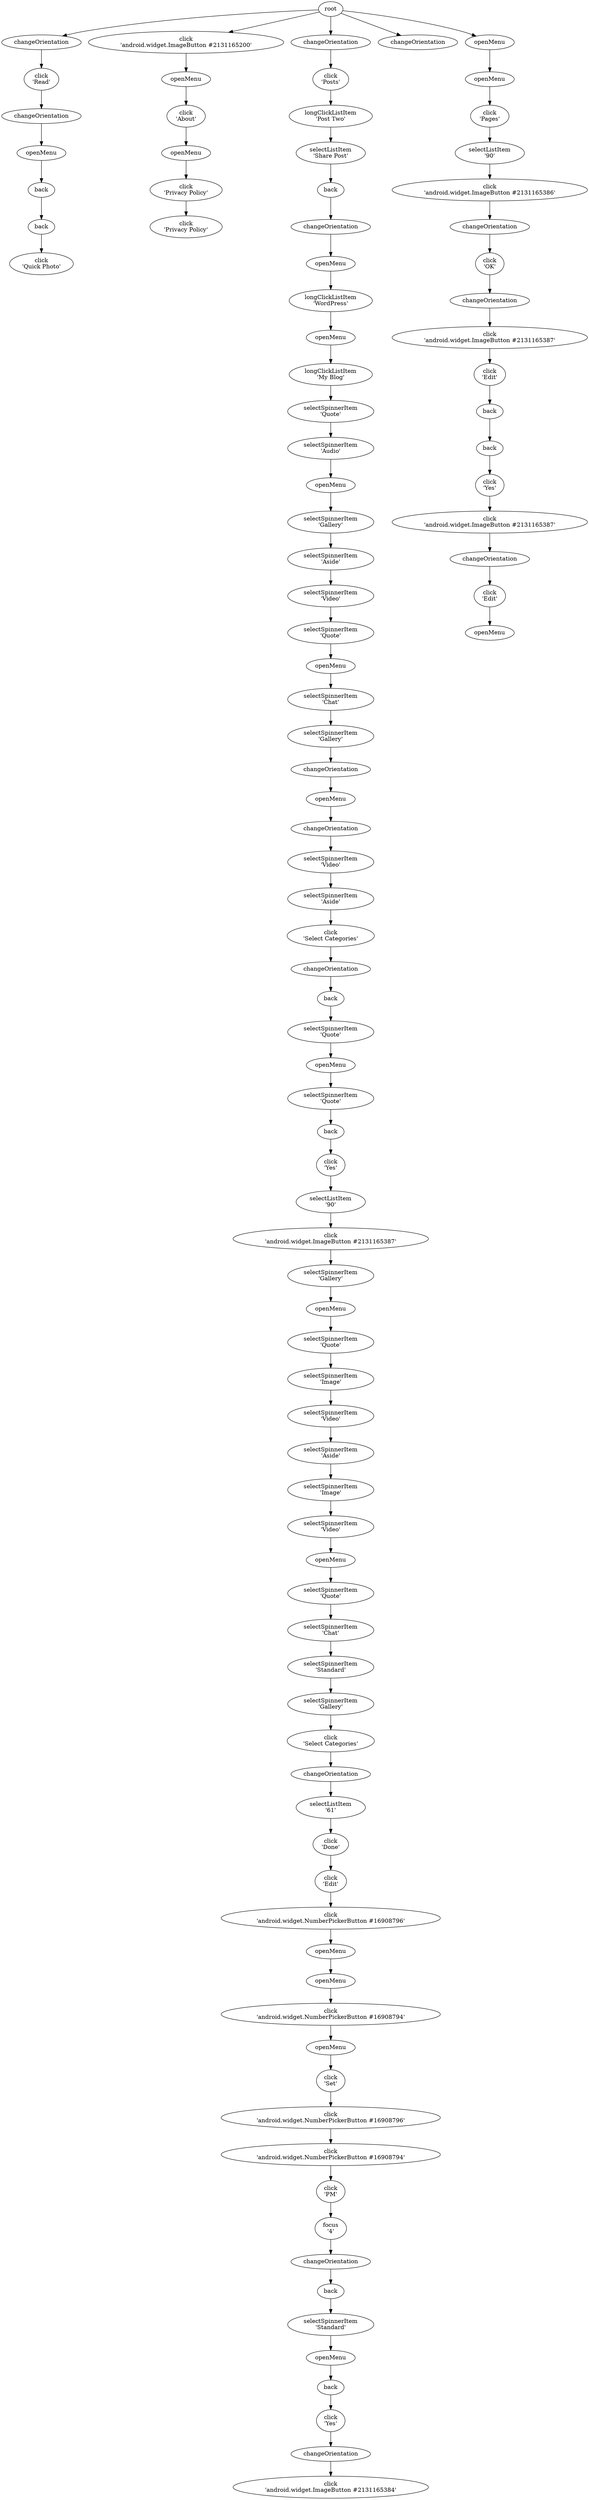 digraph EFG {

## Edges

	root -> e1;
	e1 -> e13;
	e13 -> e21;
	e21 -> e24;
	e24 -> e29;
	e29 -> e33;
	e33 -> e40;
	root -> e52;
	e52 -> e70;
	e70 -> e75;
	e75 -> e83;
	e83 -> e86;
	e86 -> e92;
	root -> e98;
	e98 -> e106;
	e106 -> e121;
	e121 -> e130;
	e130 -> e137;
	e137 -> e142;
	e142 -> e144;
	e144 -> e149;
	e149 -> e158;
	e158 -> e163;
	e163 -> e176;
	e176 -> e188;
	e188 -> e216;
	e216 -> e224;
	e224 -> e238;
	e238 -> e264;
	e264 -> e278;
	e278 -> e301;
	e301 -> e308;
	e308 -> e326;
	e326 -> e353;
	e353 -> e369;
	e369 -> e387;
	e387 -> e400;
	e400 -> e408;
	e408 -> e423;
	e423 -> e441;
	e441 -> e448;
	e448 -> e460;
	e460 -> e483;
	e483 -> e494;
	e494 -> e516;
	e516 -> e519;
	e519 -> e528;
	e528 -> e546;
	e546 -> e559;
	e559 -> e585;
	e585 -> e596;
	e596 -> e611;
	e611 -> e633;
	e633 -> e641;
	e641 -> e662;
	e662 -> e684;
	e684 -> e704;
	e704 -> e715;
	e715 -> e728;
	e728 -> e750;
	e750 -> e763;
	e763 -> e775;
	e775 -> e799;
	e799 -> e800;
	e800 -> e814;
	e814 -> e820;
	e820 -> e837;
	e837 -> e861;
	e861 -> e875;
	e875 -> e877;
	e877 -> e903;
	e903 -> e914;
	e914 -> e921;
	e921 -> e934;
	e934 -> e949;
	e949 -> e956;
	e956 -> e978;
	e978 -> e988;
	e988 -> e1001;
	e1001 -> e1023;
	e1023 -> e1039;
	e1039 -> e1042;
	e1042 -> e1056;
	e1056 -> e1057;
	root -> e1068;
	root -> e1069;
	e1069 -> e1076;
	e1076 -> e1086;
	e1086 -> e1098;
	e1098 -> e1121;
	e1121 -> e1131;
	e1131 -> e1132;
	e1132 -> e1145;
	e1145 -> e1149;
	e1149 -> e1157;
	e1157 -> e1173;
	e1173 -> e1179;
	e1179 -> e1182;
	e1182 -> e1190;
	e1190 -> e1202;
	e1202 -> e1204;
	e1204 -> e1221;

## Nodes

	e92 [label="click\n'Privacy Policy'"];
	e149 [label="longClickListItem\n'WordPress'"];
	e861 [label="openMenu"];
	e1042 [label="click\n'Yes'"];
	e1190 [label="click\n'android.widget.ImageButton #2131165387'"];
	e142 [label="changeOrientation"];
	e86 [label="click\n'Privacy Policy'"];
	e158 [label="openMenu"];
	e144 [label="openMenu"];
	e83 [label="openMenu"];
	e137 [label="back"];
	e400 [label="selectSpinnerItem\n'Video'"];
	e684 [label="selectSpinnerItem\n'Video'"];
	e1057 [label="click\n'android.widget.ImageButton #2131165384'"];
	e1056 [label="changeOrientation"];
	e546 [label="click\n'android.widget.ImageButton #2131165387'"];
	e483 [label="openMenu"];
	e163 [label="longClickListItem\n'My Blog'"];
	e130 [label="selectListItem\n'Share Post'"];
	e408 [label="selectSpinnerItem\n'Aside'"];
	e956 [label="focus\n'4'"];
	e75 [label="click\n'About'"];
	e611 [label="selectSpinnerItem\n'Image'"];
	e13 [label="click\n'Read'"];
	e715 [label="selectSpinnerItem\n'Quote'"];
	e1023 [label="openMenu"];
	e224 [label="selectSpinnerItem\n'Gallery'"];
	e1221 [label="openMenu"];
	e516 [label="back"];
	e494 [label="selectSpinnerItem\n'Quote'"];
	e278 [label="selectSpinnerItem\n'Quote'"];
	e596 [label="selectSpinnerItem\n'Quote'"];
	e988 [label="back"];
	e326 [label="selectSpinnerItem\n'Gallery'"];
	e176 [label="selectSpinnerItem\n'Quote'"];
	e121 [label="longClickListItem\n'Post Two'"];
	e1121 [label="click\n'android.widget.ImageButton #2131165386'"];
	e519 [label="click\n'Yes'"];
	e799 [label="changeOrientation"];
	e29 [label="back"];
	e1039 [label="back"];
	e728 [label="selectSpinnerItem\n'Chat'"];
	e21 [label="changeOrientation"];
	e24 [label="openMenu"];
	e903 [label="openMenu"];
	e528 [label="selectListItem\n'90'"];
	e216 [label="openMenu"];
	e837 [label="click\n'android.widget.NumberPickerButton #16908796'"];
	e423 [label="click\n'Select Categories'"];
	e1131 [label="changeOrientation"];
	e188 [label="selectSpinnerItem\n'Audio'"];
	e978 [label="changeOrientation"];
	e98 [label="changeOrientation"];
	e1132 [label="click\n'OK'"];
	e914 [label="click\n'Set'"];
	e775 [label="click\n'Select Categories'"];
	e1001 [label="selectSpinnerItem\n'Standard'"];
	e308 [label="selectSpinnerItem\n'Chat'"];
	e33 [label="back"];
	e106 [label="click\n'Posts'"];
	e814 [label="click\n'Done'"];
	e387 [label="changeOrientation"];
	e633 [label="selectSpinnerItem\n'Video'"];
	e704 [label="openMenu"];
	e1086 [label="click\n'Pages'"];
	e1145 [label="changeOrientation"];
	e1149 [label="click\n'android.widget.ImageButton #2131165387'"];
	e301 [label="openMenu"];
	e40 [label="click\n'Quick Photo'"];
	e1204 [label="click\n'Edit'"];
	e448 [label="back"];
	e1202 [label="changeOrientation"];
	e921 [label="click\n'android.widget.NumberPickerButton #16908796'"];
	e820 [label="click\n'Edit'"];
	e1157 [label="click\n'Edit'"];
	e1 [label="changeOrientation"];
	e1098 [label="selectListItem\n'90'"];
	e641 [label="selectSpinnerItem\n'Aside'"];
	e585 [label="openMenu"];
	e441 [label="changeOrientation"];
	e238 [label="selectSpinnerItem\n'Aside'"];
	e264 [label="selectSpinnerItem\n'Video'"];
	e52 [label="click\n'android.widget.ImageButton #2131165200'"];
	e934 [label="click\n'android.widget.NumberPickerButton #16908794'"];
	e559 [label="selectSpinnerItem\n'Gallery'"];
	e1069 [label="openMenu"];
	e1068 [label="changeOrientation"];
	e369 [label="openMenu"];
	e750 [label="selectSpinnerItem\n'Standard'"];
	e353 [label="changeOrientation"];
	e949 [label="click\n'PM'"];
	e1182 [label="click\n'Yes'"];
	e800 [label="selectListItem\n'61'"];
	e1173 [label="back"];
	e662 [label="selectSpinnerItem\n'Image'"];
	e1179 [label="back"];
	e1076 [label="openMenu"];
	e875 [label="openMenu"];
	e763 [label="selectSpinnerItem\n'Gallery'"];
	e877 [label="click\n'android.widget.NumberPickerButton #16908794'"];
	e460 [label="selectSpinnerItem\n'Quote'"];
	e70 [label="openMenu"];

}

